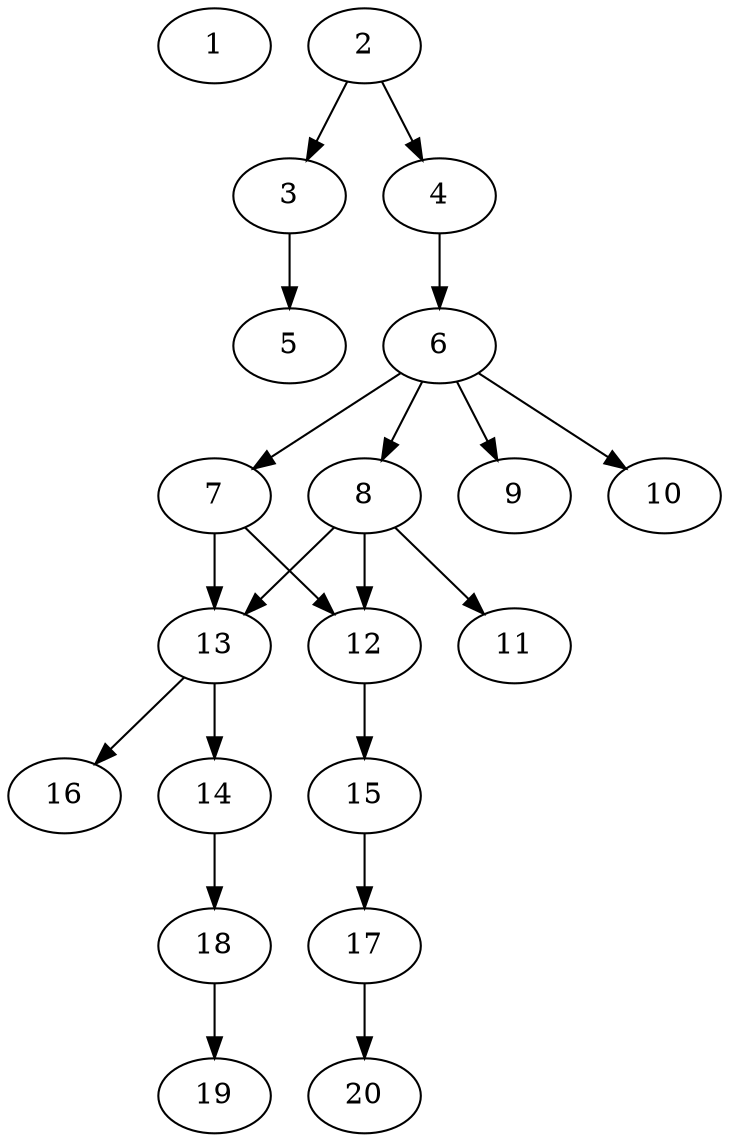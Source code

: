 // DAG automatically generated by daggen at Sat Jul 27 15:37:47 2019
// ./daggen --dot -n 20 --ccr 0.4 --fat 0.5 --regular 0.5 --density 0.4 --mindata 5242880 --maxdata 52428800 
digraph G {
  1 [size="73464320", alpha="0.14", expect_size="29385728"] 
  2 [size="54863360", alpha="0.18", expect_size="21945344"] 
  2 -> 3 [size ="21945344"]
  2 -> 4 [size ="21945344"]
  3 [size="85258240", alpha="0.14", expect_size="34103296"] 
  3 -> 5 [size ="34103296"]
  4 [size="113105920", alpha="0.15", expect_size="45242368"] 
  4 -> 6 [size ="45242368"]
  5 [size="89000960", alpha="0.01", expect_size="35600384"] 
  6 [size="35581440", alpha="0.12", expect_size="14232576"] 
  6 -> 7 [size ="14232576"]
  6 -> 8 [size ="14232576"]
  6 -> 9 [size ="14232576"]
  6 -> 10 [size ="14232576"]
  7 [size="111155200", alpha="0.18", expect_size="44462080"] 
  7 -> 12 [size ="44462080"]
  7 -> 13 [size ="44462080"]
  8 [size="102993920", alpha="0.03", expect_size="41197568"] 
  8 -> 11 [size ="41197568"]
  8 -> 12 [size ="41197568"]
  8 -> 13 [size ="41197568"]
  9 [size="117125120", alpha="0.13", expect_size="46850048"] 
  10 [size="40151040", alpha="0.15", expect_size="16060416"] 
  11 [size="124380160", alpha="0.11", expect_size="49752064"] 
  12 [size="89482240", alpha="0.15", expect_size="35792896"] 
  12 -> 15 [size ="35792896"]
  13 [size="79370240", alpha="0.08", expect_size="31748096"] 
  13 -> 14 [size ="31748096"]
  13 -> 16 [size ="31748096"]
  14 [size="45342720", alpha="0.10", expect_size="18137088"] 
  14 -> 18 [size ="18137088"]
  15 [size="15641600", alpha="0.05", expect_size="6256640"] 
  15 -> 17 [size ="6256640"]
  16 [size="22179840", alpha="0.05", expect_size="8871936"] 
  17 [size="92902400", alpha="0.16", expect_size="37160960"] 
  17 -> 20 [size ="37160960"]
  18 [size="80647680", alpha="0.00", expect_size="32259072"] 
  18 -> 19 [size ="32259072"]
  19 [size="97305600", alpha="0.07", expect_size="38922240"] 
  20 [size="58286080", alpha="0.01", expect_size="23314432"] 
}
